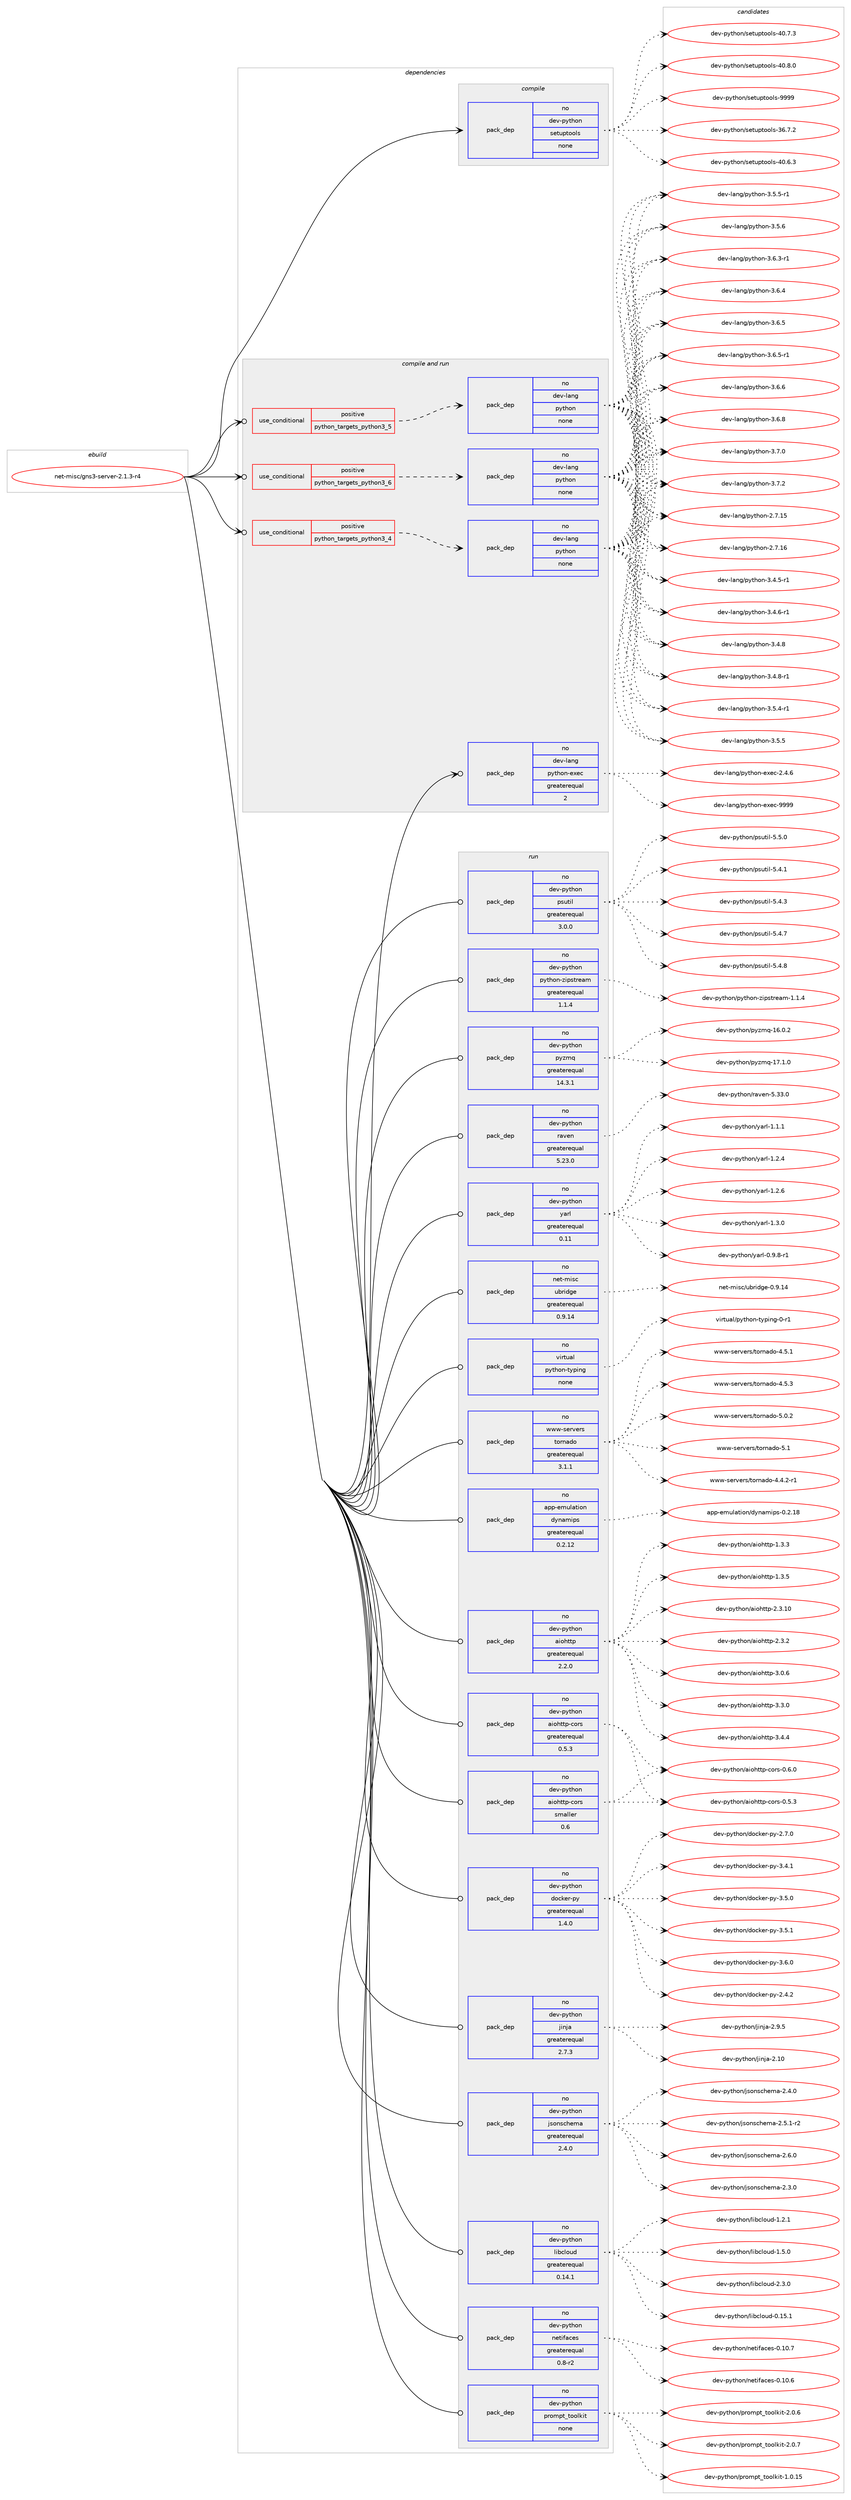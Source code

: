 digraph prolog {

# *************
# Graph options
# *************

newrank=true;
concentrate=true;
compound=true;
graph [rankdir=LR,fontname=Helvetica,fontsize=10,ranksep=1.5];#, ranksep=2.5, nodesep=0.2];
edge  [arrowhead=vee];
node  [fontname=Helvetica,fontsize=10];

# **********
# The ebuild
# **********

subgraph cluster_leftcol {
color=gray;
rank=same;
label=<<i>ebuild</i>>;
id [label="net-misc/gns3-server-2.1.3-r4", color=red, width=4, href="../net-misc/gns3-server-2.1.3-r4.svg"];
}

# ****************
# The dependencies
# ****************

subgraph cluster_midcol {
color=gray;
label=<<i>dependencies</i>>;
subgraph cluster_compile {
fillcolor="#eeeeee";
style=filled;
label=<<i>compile</i>>;
subgraph pack1192437 {
dependency1667904 [label=<<TABLE BORDER="0" CELLBORDER="1" CELLSPACING="0" CELLPADDING="4" WIDTH="220"><TR><TD ROWSPAN="6" CELLPADDING="30">pack_dep</TD></TR><TR><TD WIDTH="110">no</TD></TR><TR><TD>dev-python</TD></TR><TR><TD>setuptools</TD></TR><TR><TD>none</TD></TR><TR><TD></TD></TR></TABLE>>, shape=none, color=blue];
}
id:e -> dependency1667904:w [weight=20,style="solid",arrowhead="vee"];
}
subgraph cluster_compileandrun {
fillcolor="#eeeeee";
style=filled;
label=<<i>compile and run</i>>;
subgraph cond448352 {
dependency1667905 [label=<<TABLE BORDER="0" CELLBORDER="1" CELLSPACING="0" CELLPADDING="4"><TR><TD ROWSPAN="3" CELLPADDING="10">use_conditional</TD></TR><TR><TD>positive</TD></TR><TR><TD>python_targets_python3_4</TD></TR></TABLE>>, shape=none, color=red];
subgraph pack1192438 {
dependency1667906 [label=<<TABLE BORDER="0" CELLBORDER="1" CELLSPACING="0" CELLPADDING="4" WIDTH="220"><TR><TD ROWSPAN="6" CELLPADDING="30">pack_dep</TD></TR><TR><TD WIDTH="110">no</TD></TR><TR><TD>dev-lang</TD></TR><TR><TD>python</TD></TR><TR><TD>none</TD></TR><TR><TD></TD></TR></TABLE>>, shape=none, color=blue];
}
dependency1667905:e -> dependency1667906:w [weight=20,style="dashed",arrowhead="vee"];
}
id:e -> dependency1667905:w [weight=20,style="solid",arrowhead="odotvee"];
subgraph cond448353 {
dependency1667907 [label=<<TABLE BORDER="0" CELLBORDER="1" CELLSPACING="0" CELLPADDING="4"><TR><TD ROWSPAN="3" CELLPADDING="10">use_conditional</TD></TR><TR><TD>positive</TD></TR><TR><TD>python_targets_python3_5</TD></TR></TABLE>>, shape=none, color=red];
subgraph pack1192439 {
dependency1667908 [label=<<TABLE BORDER="0" CELLBORDER="1" CELLSPACING="0" CELLPADDING="4" WIDTH="220"><TR><TD ROWSPAN="6" CELLPADDING="30">pack_dep</TD></TR><TR><TD WIDTH="110">no</TD></TR><TR><TD>dev-lang</TD></TR><TR><TD>python</TD></TR><TR><TD>none</TD></TR><TR><TD></TD></TR></TABLE>>, shape=none, color=blue];
}
dependency1667907:e -> dependency1667908:w [weight=20,style="dashed",arrowhead="vee"];
}
id:e -> dependency1667907:w [weight=20,style="solid",arrowhead="odotvee"];
subgraph cond448354 {
dependency1667909 [label=<<TABLE BORDER="0" CELLBORDER="1" CELLSPACING="0" CELLPADDING="4"><TR><TD ROWSPAN="3" CELLPADDING="10">use_conditional</TD></TR><TR><TD>positive</TD></TR><TR><TD>python_targets_python3_6</TD></TR></TABLE>>, shape=none, color=red];
subgraph pack1192440 {
dependency1667910 [label=<<TABLE BORDER="0" CELLBORDER="1" CELLSPACING="0" CELLPADDING="4" WIDTH="220"><TR><TD ROWSPAN="6" CELLPADDING="30">pack_dep</TD></TR><TR><TD WIDTH="110">no</TD></TR><TR><TD>dev-lang</TD></TR><TR><TD>python</TD></TR><TR><TD>none</TD></TR><TR><TD></TD></TR></TABLE>>, shape=none, color=blue];
}
dependency1667909:e -> dependency1667910:w [weight=20,style="dashed",arrowhead="vee"];
}
id:e -> dependency1667909:w [weight=20,style="solid",arrowhead="odotvee"];
subgraph pack1192441 {
dependency1667911 [label=<<TABLE BORDER="0" CELLBORDER="1" CELLSPACING="0" CELLPADDING="4" WIDTH="220"><TR><TD ROWSPAN="6" CELLPADDING="30">pack_dep</TD></TR><TR><TD WIDTH="110">no</TD></TR><TR><TD>dev-lang</TD></TR><TR><TD>python-exec</TD></TR><TR><TD>greaterequal</TD></TR><TR><TD>2</TD></TR></TABLE>>, shape=none, color=blue];
}
id:e -> dependency1667911:w [weight=20,style="solid",arrowhead="odotvee"];
}
subgraph cluster_run {
fillcolor="#eeeeee";
style=filled;
label=<<i>run</i>>;
subgraph pack1192442 {
dependency1667912 [label=<<TABLE BORDER="0" CELLBORDER="1" CELLSPACING="0" CELLPADDING="4" WIDTH="220"><TR><TD ROWSPAN="6" CELLPADDING="30">pack_dep</TD></TR><TR><TD WIDTH="110">no</TD></TR><TR><TD>app-emulation</TD></TR><TR><TD>dynamips</TD></TR><TR><TD>greaterequal</TD></TR><TR><TD>0.2.12</TD></TR></TABLE>>, shape=none, color=blue];
}
id:e -> dependency1667912:w [weight=20,style="solid",arrowhead="odot"];
subgraph pack1192443 {
dependency1667913 [label=<<TABLE BORDER="0" CELLBORDER="1" CELLSPACING="0" CELLPADDING="4" WIDTH="220"><TR><TD ROWSPAN="6" CELLPADDING="30">pack_dep</TD></TR><TR><TD WIDTH="110">no</TD></TR><TR><TD>dev-python</TD></TR><TR><TD>aiohttp</TD></TR><TR><TD>greaterequal</TD></TR><TR><TD>2.2.0</TD></TR></TABLE>>, shape=none, color=blue];
}
id:e -> dependency1667913:w [weight=20,style="solid",arrowhead="odot"];
subgraph pack1192444 {
dependency1667914 [label=<<TABLE BORDER="0" CELLBORDER="1" CELLSPACING="0" CELLPADDING="4" WIDTH="220"><TR><TD ROWSPAN="6" CELLPADDING="30">pack_dep</TD></TR><TR><TD WIDTH="110">no</TD></TR><TR><TD>dev-python</TD></TR><TR><TD>aiohttp-cors</TD></TR><TR><TD>greaterequal</TD></TR><TR><TD>0.5.3</TD></TR></TABLE>>, shape=none, color=blue];
}
id:e -> dependency1667914:w [weight=20,style="solid",arrowhead="odot"];
subgraph pack1192445 {
dependency1667915 [label=<<TABLE BORDER="0" CELLBORDER="1" CELLSPACING="0" CELLPADDING="4" WIDTH="220"><TR><TD ROWSPAN="6" CELLPADDING="30">pack_dep</TD></TR><TR><TD WIDTH="110">no</TD></TR><TR><TD>dev-python</TD></TR><TR><TD>aiohttp-cors</TD></TR><TR><TD>smaller</TD></TR><TR><TD>0.6</TD></TR></TABLE>>, shape=none, color=blue];
}
id:e -> dependency1667915:w [weight=20,style="solid",arrowhead="odot"];
subgraph pack1192446 {
dependency1667916 [label=<<TABLE BORDER="0" CELLBORDER="1" CELLSPACING="0" CELLPADDING="4" WIDTH="220"><TR><TD ROWSPAN="6" CELLPADDING="30">pack_dep</TD></TR><TR><TD WIDTH="110">no</TD></TR><TR><TD>dev-python</TD></TR><TR><TD>docker-py</TD></TR><TR><TD>greaterequal</TD></TR><TR><TD>1.4.0</TD></TR></TABLE>>, shape=none, color=blue];
}
id:e -> dependency1667916:w [weight=20,style="solid",arrowhead="odot"];
subgraph pack1192447 {
dependency1667917 [label=<<TABLE BORDER="0" CELLBORDER="1" CELLSPACING="0" CELLPADDING="4" WIDTH="220"><TR><TD ROWSPAN="6" CELLPADDING="30">pack_dep</TD></TR><TR><TD WIDTH="110">no</TD></TR><TR><TD>dev-python</TD></TR><TR><TD>jinja</TD></TR><TR><TD>greaterequal</TD></TR><TR><TD>2.7.3</TD></TR></TABLE>>, shape=none, color=blue];
}
id:e -> dependency1667917:w [weight=20,style="solid",arrowhead="odot"];
subgraph pack1192448 {
dependency1667918 [label=<<TABLE BORDER="0" CELLBORDER="1" CELLSPACING="0" CELLPADDING="4" WIDTH="220"><TR><TD ROWSPAN="6" CELLPADDING="30">pack_dep</TD></TR><TR><TD WIDTH="110">no</TD></TR><TR><TD>dev-python</TD></TR><TR><TD>jsonschema</TD></TR><TR><TD>greaterequal</TD></TR><TR><TD>2.4.0</TD></TR></TABLE>>, shape=none, color=blue];
}
id:e -> dependency1667918:w [weight=20,style="solid",arrowhead="odot"];
subgraph pack1192449 {
dependency1667919 [label=<<TABLE BORDER="0" CELLBORDER="1" CELLSPACING="0" CELLPADDING="4" WIDTH="220"><TR><TD ROWSPAN="6" CELLPADDING="30">pack_dep</TD></TR><TR><TD WIDTH="110">no</TD></TR><TR><TD>dev-python</TD></TR><TR><TD>libcloud</TD></TR><TR><TD>greaterequal</TD></TR><TR><TD>0.14.1</TD></TR></TABLE>>, shape=none, color=blue];
}
id:e -> dependency1667919:w [weight=20,style="solid",arrowhead="odot"];
subgraph pack1192450 {
dependency1667920 [label=<<TABLE BORDER="0" CELLBORDER="1" CELLSPACING="0" CELLPADDING="4" WIDTH="220"><TR><TD ROWSPAN="6" CELLPADDING="30">pack_dep</TD></TR><TR><TD WIDTH="110">no</TD></TR><TR><TD>dev-python</TD></TR><TR><TD>netifaces</TD></TR><TR><TD>greaterequal</TD></TR><TR><TD>0.8-r2</TD></TR></TABLE>>, shape=none, color=blue];
}
id:e -> dependency1667920:w [weight=20,style="solid",arrowhead="odot"];
subgraph pack1192451 {
dependency1667921 [label=<<TABLE BORDER="0" CELLBORDER="1" CELLSPACING="0" CELLPADDING="4" WIDTH="220"><TR><TD ROWSPAN="6" CELLPADDING="30">pack_dep</TD></TR><TR><TD WIDTH="110">no</TD></TR><TR><TD>dev-python</TD></TR><TR><TD>prompt_toolkit</TD></TR><TR><TD>none</TD></TR><TR><TD></TD></TR></TABLE>>, shape=none, color=blue];
}
id:e -> dependency1667921:w [weight=20,style="solid",arrowhead="odot"];
subgraph pack1192452 {
dependency1667922 [label=<<TABLE BORDER="0" CELLBORDER="1" CELLSPACING="0" CELLPADDING="4" WIDTH="220"><TR><TD ROWSPAN="6" CELLPADDING="30">pack_dep</TD></TR><TR><TD WIDTH="110">no</TD></TR><TR><TD>dev-python</TD></TR><TR><TD>psutil</TD></TR><TR><TD>greaterequal</TD></TR><TR><TD>3.0.0</TD></TR></TABLE>>, shape=none, color=blue];
}
id:e -> dependency1667922:w [weight=20,style="solid",arrowhead="odot"];
subgraph pack1192453 {
dependency1667923 [label=<<TABLE BORDER="0" CELLBORDER="1" CELLSPACING="0" CELLPADDING="4" WIDTH="220"><TR><TD ROWSPAN="6" CELLPADDING="30">pack_dep</TD></TR><TR><TD WIDTH="110">no</TD></TR><TR><TD>dev-python</TD></TR><TR><TD>python-zipstream</TD></TR><TR><TD>greaterequal</TD></TR><TR><TD>1.1.4</TD></TR></TABLE>>, shape=none, color=blue];
}
id:e -> dependency1667923:w [weight=20,style="solid",arrowhead="odot"];
subgraph pack1192454 {
dependency1667924 [label=<<TABLE BORDER="0" CELLBORDER="1" CELLSPACING="0" CELLPADDING="4" WIDTH="220"><TR><TD ROWSPAN="6" CELLPADDING="30">pack_dep</TD></TR><TR><TD WIDTH="110">no</TD></TR><TR><TD>dev-python</TD></TR><TR><TD>pyzmq</TD></TR><TR><TD>greaterequal</TD></TR><TR><TD>14.3.1</TD></TR></TABLE>>, shape=none, color=blue];
}
id:e -> dependency1667924:w [weight=20,style="solid",arrowhead="odot"];
subgraph pack1192455 {
dependency1667925 [label=<<TABLE BORDER="0" CELLBORDER="1" CELLSPACING="0" CELLPADDING="4" WIDTH="220"><TR><TD ROWSPAN="6" CELLPADDING="30">pack_dep</TD></TR><TR><TD WIDTH="110">no</TD></TR><TR><TD>dev-python</TD></TR><TR><TD>raven</TD></TR><TR><TD>greaterequal</TD></TR><TR><TD>5.23.0</TD></TR></TABLE>>, shape=none, color=blue];
}
id:e -> dependency1667925:w [weight=20,style="solid",arrowhead="odot"];
subgraph pack1192456 {
dependency1667926 [label=<<TABLE BORDER="0" CELLBORDER="1" CELLSPACING="0" CELLPADDING="4" WIDTH="220"><TR><TD ROWSPAN="6" CELLPADDING="30">pack_dep</TD></TR><TR><TD WIDTH="110">no</TD></TR><TR><TD>dev-python</TD></TR><TR><TD>yarl</TD></TR><TR><TD>greaterequal</TD></TR><TR><TD>0.11</TD></TR></TABLE>>, shape=none, color=blue];
}
id:e -> dependency1667926:w [weight=20,style="solid",arrowhead="odot"];
subgraph pack1192457 {
dependency1667927 [label=<<TABLE BORDER="0" CELLBORDER="1" CELLSPACING="0" CELLPADDING="4" WIDTH="220"><TR><TD ROWSPAN="6" CELLPADDING="30">pack_dep</TD></TR><TR><TD WIDTH="110">no</TD></TR><TR><TD>net-misc</TD></TR><TR><TD>ubridge</TD></TR><TR><TD>greaterequal</TD></TR><TR><TD>0.9.14</TD></TR></TABLE>>, shape=none, color=blue];
}
id:e -> dependency1667927:w [weight=20,style="solid",arrowhead="odot"];
subgraph pack1192458 {
dependency1667928 [label=<<TABLE BORDER="0" CELLBORDER="1" CELLSPACING="0" CELLPADDING="4" WIDTH="220"><TR><TD ROWSPAN="6" CELLPADDING="30">pack_dep</TD></TR><TR><TD WIDTH="110">no</TD></TR><TR><TD>virtual</TD></TR><TR><TD>python-typing</TD></TR><TR><TD>none</TD></TR><TR><TD></TD></TR></TABLE>>, shape=none, color=blue];
}
id:e -> dependency1667928:w [weight=20,style="solid",arrowhead="odot"];
subgraph pack1192459 {
dependency1667929 [label=<<TABLE BORDER="0" CELLBORDER="1" CELLSPACING="0" CELLPADDING="4" WIDTH="220"><TR><TD ROWSPAN="6" CELLPADDING="30">pack_dep</TD></TR><TR><TD WIDTH="110">no</TD></TR><TR><TD>www-servers</TD></TR><TR><TD>tornado</TD></TR><TR><TD>greaterequal</TD></TR><TR><TD>3.1.1</TD></TR></TABLE>>, shape=none, color=blue];
}
id:e -> dependency1667929:w [weight=20,style="solid",arrowhead="odot"];
}
}

# **************
# The candidates
# **************

subgraph cluster_choices {
rank=same;
color=gray;
label=<<i>candidates</i>>;

subgraph choice1192437 {
color=black;
nodesep=1;
choice100101118451121211161041111104711510111611711211611111110811545515446554650 [label="dev-python/setuptools-36.7.2", color=red, width=4,href="../dev-python/setuptools-36.7.2.svg"];
choice100101118451121211161041111104711510111611711211611111110811545524846544651 [label="dev-python/setuptools-40.6.3", color=red, width=4,href="../dev-python/setuptools-40.6.3.svg"];
choice100101118451121211161041111104711510111611711211611111110811545524846554651 [label="dev-python/setuptools-40.7.3", color=red, width=4,href="../dev-python/setuptools-40.7.3.svg"];
choice100101118451121211161041111104711510111611711211611111110811545524846564648 [label="dev-python/setuptools-40.8.0", color=red, width=4,href="../dev-python/setuptools-40.8.0.svg"];
choice10010111845112121116104111110471151011161171121161111111081154557575757 [label="dev-python/setuptools-9999", color=red, width=4,href="../dev-python/setuptools-9999.svg"];
dependency1667904:e -> choice100101118451121211161041111104711510111611711211611111110811545515446554650:w [style=dotted,weight="100"];
dependency1667904:e -> choice100101118451121211161041111104711510111611711211611111110811545524846544651:w [style=dotted,weight="100"];
dependency1667904:e -> choice100101118451121211161041111104711510111611711211611111110811545524846554651:w [style=dotted,weight="100"];
dependency1667904:e -> choice100101118451121211161041111104711510111611711211611111110811545524846564648:w [style=dotted,weight="100"];
dependency1667904:e -> choice10010111845112121116104111110471151011161171121161111111081154557575757:w [style=dotted,weight="100"];
}
subgraph choice1192438 {
color=black;
nodesep=1;
choice10010111845108971101034711212111610411111045504655464953 [label="dev-lang/python-2.7.15", color=red, width=4,href="../dev-lang/python-2.7.15.svg"];
choice10010111845108971101034711212111610411111045504655464954 [label="dev-lang/python-2.7.16", color=red, width=4,href="../dev-lang/python-2.7.16.svg"];
choice1001011184510897110103471121211161041111104551465246534511449 [label="dev-lang/python-3.4.5-r1", color=red, width=4,href="../dev-lang/python-3.4.5-r1.svg"];
choice1001011184510897110103471121211161041111104551465246544511449 [label="dev-lang/python-3.4.6-r1", color=red, width=4,href="../dev-lang/python-3.4.6-r1.svg"];
choice100101118451089711010347112121116104111110455146524656 [label="dev-lang/python-3.4.8", color=red, width=4,href="../dev-lang/python-3.4.8.svg"];
choice1001011184510897110103471121211161041111104551465246564511449 [label="dev-lang/python-3.4.8-r1", color=red, width=4,href="../dev-lang/python-3.4.8-r1.svg"];
choice1001011184510897110103471121211161041111104551465346524511449 [label="dev-lang/python-3.5.4-r1", color=red, width=4,href="../dev-lang/python-3.5.4-r1.svg"];
choice100101118451089711010347112121116104111110455146534653 [label="dev-lang/python-3.5.5", color=red, width=4,href="../dev-lang/python-3.5.5.svg"];
choice1001011184510897110103471121211161041111104551465346534511449 [label="dev-lang/python-3.5.5-r1", color=red, width=4,href="../dev-lang/python-3.5.5-r1.svg"];
choice100101118451089711010347112121116104111110455146534654 [label="dev-lang/python-3.5.6", color=red, width=4,href="../dev-lang/python-3.5.6.svg"];
choice1001011184510897110103471121211161041111104551465446514511449 [label="dev-lang/python-3.6.3-r1", color=red, width=4,href="../dev-lang/python-3.6.3-r1.svg"];
choice100101118451089711010347112121116104111110455146544652 [label="dev-lang/python-3.6.4", color=red, width=4,href="../dev-lang/python-3.6.4.svg"];
choice100101118451089711010347112121116104111110455146544653 [label="dev-lang/python-3.6.5", color=red, width=4,href="../dev-lang/python-3.6.5.svg"];
choice1001011184510897110103471121211161041111104551465446534511449 [label="dev-lang/python-3.6.5-r1", color=red, width=4,href="../dev-lang/python-3.6.5-r1.svg"];
choice100101118451089711010347112121116104111110455146544654 [label="dev-lang/python-3.6.6", color=red, width=4,href="../dev-lang/python-3.6.6.svg"];
choice100101118451089711010347112121116104111110455146544656 [label="dev-lang/python-3.6.8", color=red, width=4,href="../dev-lang/python-3.6.8.svg"];
choice100101118451089711010347112121116104111110455146554648 [label="dev-lang/python-3.7.0", color=red, width=4,href="../dev-lang/python-3.7.0.svg"];
choice100101118451089711010347112121116104111110455146554650 [label="dev-lang/python-3.7.2", color=red, width=4,href="../dev-lang/python-3.7.2.svg"];
dependency1667906:e -> choice10010111845108971101034711212111610411111045504655464953:w [style=dotted,weight="100"];
dependency1667906:e -> choice10010111845108971101034711212111610411111045504655464954:w [style=dotted,weight="100"];
dependency1667906:e -> choice1001011184510897110103471121211161041111104551465246534511449:w [style=dotted,weight="100"];
dependency1667906:e -> choice1001011184510897110103471121211161041111104551465246544511449:w [style=dotted,weight="100"];
dependency1667906:e -> choice100101118451089711010347112121116104111110455146524656:w [style=dotted,weight="100"];
dependency1667906:e -> choice1001011184510897110103471121211161041111104551465246564511449:w [style=dotted,weight="100"];
dependency1667906:e -> choice1001011184510897110103471121211161041111104551465346524511449:w [style=dotted,weight="100"];
dependency1667906:e -> choice100101118451089711010347112121116104111110455146534653:w [style=dotted,weight="100"];
dependency1667906:e -> choice1001011184510897110103471121211161041111104551465346534511449:w [style=dotted,weight="100"];
dependency1667906:e -> choice100101118451089711010347112121116104111110455146534654:w [style=dotted,weight="100"];
dependency1667906:e -> choice1001011184510897110103471121211161041111104551465446514511449:w [style=dotted,weight="100"];
dependency1667906:e -> choice100101118451089711010347112121116104111110455146544652:w [style=dotted,weight="100"];
dependency1667906:e -> choice100101118451089711010347112121116104111110455146544653:w [style=dotted,weight="100"];
dependency1667906:e -> choice1001011184510897110103471121211161041111104551465446534511449:w [style=dotted,weight="100"];
dependency1667906:e -> choice100101118451089711010347112121116104111110455146544654:w [style=dotted,weight="100"];
dependency1667906:e -> choice100101118451089711010347112121116104111110455146544656:w [style=dotted,weight="100"];
dependency1667906:e -> choice100101118451089711010347112121116104111110455146554648:w [style=dotted,weight="100"];
dependency1667906:e -> choice100101118451089711010347112121116104111110455146554650:w [style=dotted,weight="100"];
}
subgraph choice1192439 {
color=black;
nodesep=1;
choice10010111845108971101034711212111610411111045504655464953 [label="dev-lang/python-2.7.15", color=red, width=4,href="../dev-lang/python-2.7.15.svg"];
choice10010111845108971101034711212111610411111045504655464954 [label="dev-lang/python-2.7.16", color=red, width=4,href="../dev-lang/python-2.7.16.svg"];
choice1001011184510897110103471121211161041111104551465246534511449 [label="dev-lang/python-3.4.5-r1", color=red, width=4,href="../dev-lang/python-3.4.5-r1.svg"];
choice1001011184510897110103471121211161041111104551465246544511449 [label="dev-lang/python-3.4.6-r1", color=red, width=4,href="../dev-lang/python-3.4.6-r1.svg"];
choice100101118451089711010347112121116104111110455146524656 [label="dev-lang/python-3.4.8", color=red, width=4,href="../dev-lang/python-3.4.8.svg"];
choice1001011184510897110103471121211161041111104551465246564511449 [label="dev-lang/python-3.4.8-r1", color=red, width=4,href="../dev-lang/python-3.4.8-r1.svg"];
choice1001011184510897110103471121211161041111104551465346524511449 [label="dev-lang/python-3.5.4-r1", color=red, width=4,href="../dev-lang/python-3.5.4-r1.svg"];
choice100101118451089711010347112121116104111110455146534653 [label="dev-lang/python-3.5.5", color=red, width=4,href="../dev-lang/python-3.5.5.svg"];
choice1001011184510897110103471121211161041111104551465346534511449 [label="dev-lang/python-3.5.5-r1", color=red, width=4,href="../dev-lang/python-3.5.5-r1.svg"];
choice100101118451089711010347112121116104111110455146534654 [label="dev-lang/python-3.5.6", color=red, width=4,href="../dev-lang/python-3.5.6.svg"];
choice1001011184510897110103471121211161041111104551465446514511449 [label="dev-lang/python-3.6.3-r1", color=red, width=4,href="../dev-lang/python-3.6.3-r1.svg"];
choice100101118451089711010347112121116104111110455146544652 [label="dev-lang/python-3.6.4", color=red, width=4,href="../dev-lang/python-3.6.4.svg"];
choice100101118451089711010347112121116104111110455146544653 [label="dev-lang/python-3.6.5", color=red, width=4,href="../dev-lang/python-3.6.5.svg"];
choice1001011184510897110103471121211161041111104551465446534511449 [label="dev-lang/python-3.6.5-r1", color=red, width=4,href="../dev-lang/python-3.6.5-r1.svg"];
choice100101118451089711010347112121116104111110455146544654 [label="dev-lang/python-3.6.6", color=red, width=4,href="../dev-lang/python-3.6.6.svg"];
choice100101118451089711010347112121116104111110455146544656 [label="dev-lang/python-3.6.8", color=red, width=4,href="../dev-lang/python-3.6.8.svg"];
choice100101118451089711010347112121116104111110455146554648 [label="dev-lang/python-3.7.0", color=red, width=4,href="../dev-lang/python-3.7.0.svg"];
choice100101118451089711010347112121116104111110455146554650 [label="dev-lang/python-3.7.2", color=red, width=4,href="../dev-lang/python-3.7.2.svg"];
dependency1667908:e -> choice10010111845108971101034711212111610411111045504655464953:w [style=dotted,weight="100"];
dependency1667908:e -> choice10010111845108971101034711212111610411111045504655464954:w [style=dotted,weight="100"];
dependency1667908:e -> choice1001011184510897110103471121211161041111104551465246534511449:w [style=dotted,weight="100"];
dependency1667908:e -> choice1001011184510897110103471121211161041111104551465246544511449:w [style=dotted,weight="100"];
dependency1667908:e -> choice100101118451089711010347112121116104111110455146524656:w [style=dotted,weight="100"];
dependency1667908:e -> choice1001011184510897110103471121211161041111104551465246564511449:w [style=dotted,weight="100"];
dependency1667908:e -> choice1001011184510897110103471121211161041111104551465346524511449:w [style=dotted,weight="100"];
dependency1667908:e -> choice100101118451089711010347112121116104111110455146534653:w [style=dotted,weight="100"];
dependency1667908:e -> choice1001011184510897110103471121211161041111104551465346534511449:w [style=dotted,weight="100"];
dependency1667908:e -> choice100101118451089711010347112121116104111110455146534654:w [style=dotted,weight="100"];
dependency1667908:e -> choice1001011184510897110103471121211161041111104551465446514511449:w [style=dotted,weight="100"];
dependency1667908:e -> choice100101118451089711010347112121116104111110455146544652:w [style=dotted,weight="100"];
dependency1667908:e -> choice100101118451089711010347112121116104111110455146544653:w [style=dotted,weight="100"];
dependency1667908:e -> choice1001011184510897110103471121211161041111104551465446534511449:w [style=dotted,weight="100"];
dependency1667908:e -> choice100101118451089711010347112121116104111110455146544654:w [style=dotted,weight="100"];
dependency1667908:e -> choice100101118451089711010347112121116104111110455146544656:w [style=dotted,weight="100"];
dependency1667908:e -> choice100101118451089711010347112121116104111110455146554648:w [style=dotted,weight="100"];
dependency1667908:e -> choice100101118451089711010347112121116104111110455146554650:w [style=dotted,weight="100"];
}
subgraph choice1192440 {
color=black;
nodesep=1;
choice10010111845108971101034711212111610411111045504655464953 [label="dev-lang/python-2.7.15", color=red, width=4,href="../dev-lang/python-2.7.15.svg"];
choice10010111845108971101034711212111610411111045504655464954 [label="dev-lang/python-2.7.16", color=red, width=4,href="../dev-lang/python-2.7.16.svg"];
choice1001011184510897110103471121211161041111104551465246534511449 [label="dev-lang/python-3.4.5-r1", color=red, width=4,href="../dev-lang/python-3.4.5-r1.svg"];
choice1001011184510897110103471121211161041111104551465246544511449 [label="dev-lang/python-3.4.6-r1", color=red, width=4,href="../dev-lang/python-3.4.6-r1.svg"];
choice100101118451089711010347112121116104111110455146524656 [label="dev-lang/python-3.4.8", color=red, width=4,href="../dev-lang/python-3.4.8.svg"];
choice1001011184510897110103471121211161041111104551465246564511449 [label="dev-lang/python-3.4.8-r1", color=red, width=4,href="../dev-lang/python-3.4.8-r1.svg"];
choice1001011184510897110103471121211161041111104551465346524511449 [label="dev-lang/python-3.5.4-r1", color=red, width=4,href="../dev-lang/python-3.5.4-r1.svg"];
choice100101118451089711010347112121116104111110455146534653 [label="dev-lang/python-3.5.5", color=red, width=4,href="../dev-lang/python-3.5.5.svg"];
choice1001011184510897110103471121211161041111104551465346534511449 [label="dev-lang/python-3.5.5-r1", color=red, width=4,href="../dev-lang/python-3.5.5-r1.svg"];
choice100101118451089711010347112121116104111110455146534654 [label="dev-lang/python-3.5.6", color=red, width=4,href="../dev-lang/python-3.5.6.svg"];
choice1001011184510897110103471121211161041111104551465446514511449 [label="dev-lang/python-3.6.3-r1", color=red, width=4,href="../dev-lang/python-3.6.3-r1.svg"];
choice100101118451089711010347112121116104111110455146544652 [label="dev-lang/python-3.6.4", color=red, width=4,href="../dev-lang/python-3.6.4.svg"];
choice100101118451089711010347112121116104111110455146544653 [label="dev-lang/python-3.6.5", color=red, width=4,href="../dev-lang/python-3.6.5.svg"];
choice1001011184510897110103471121211161041111104551465446534511449 [label="dev-lang/python-3.6.5-r1", color=red, width=4,href="../dev-lang/python-3.6.5-r1.svg"];
choice100101118451089711010347112121116104111110455146544654 [label="dev-lang/python-3.6.6", color=red, width=4,href="../dev-lang/python-3.6.6.svg"];
choice100101118451089711010347112121116104111110455146544656 [label="dev-lang/python-3.6.8", color=red, width=4,href="../dev-lang/python-3.6.8.svg"];
choice100101118451089711010347112121116104111110455146554648 [label="dev-lang/python-3.7.0", color=red, width=4,href="../dev-lang/python-3.7.0.svg"];
choice100101118451089711010347112121116104111110455146554650 [label="dev-lang/python-3.7.2", color=red, width=4,href="../dev-lang/python-3.7.2.svg"];
dependency1667910:e -> choice10010111845108971101034711212111610411111045504655464953:w [style=dotted,weight="100"];
dependency1667910:e -> choice10010111845108971101034711212111610411111045504655464954:w [style=dotted,weight="100"];
dependency1667910:e -> choice1001011184510897110103471121211161041111104551465246534511449:w [style=dotted,weight="100"];
dependency1667910:e -> choice1001011184510897110103471121211161041111104551465246544511449:w [style=dotted,weight="100"];
dependency1667910:e -> choice100101118451089711010347112121116104111110455146524656:w [style=dotted,weight="100"];
dependency1667910:e -> choice1001011184510897110103471121211161041111104551465246564511449:w [style=dotted,weight="100"];
dependency1667910:e -> choice1001011184510897110103471121211161041111104551465346524511449:w [style=dotted,weight="100"];
dependency1667910:e -> choice100101118451089711010347112121116104111110455146534653:w [style=dotted,weight="100"];
dependency1667910:e -> choice1001011184510897110103471121211161041111104551465346534511449:w [style=dotted,weight="100"];
dependency1667910:e -> choice100101118451089711010347112121116104111110455146534654:w [style=dotted,weight="100"];
dependency1667910:e -> choice1001011184510897110103471121211161041111104551465446514511449:w [style=dotted,weight="100"];
dependency1667910:e -> choice100101118451089711010347112121116104111110455146544652:w [style=dotted,weight="100"];
dependency1667910:e -> choice100101118451089711010347112121116104111110455146544653:w [style=dotted,weight="100"];
dependency1667910:e -> choice1001011184510897110103471121211161041111104551465446534511449:w [style=dotted,weight="100"];
dependency1667910:e -> choice100101118451089711010347112121116104111110455146544654:w [style=dotted,weight="100"];
dependency1667910:e -> choice100101118451089711010347112121116104111110455146544656:w [style=dotted,weight="100"];
dependency1667910:e -> choice100101118451089711010347112121116104111110455146554648:w [style=dotted,weight="100"];
dependency1667910:e -> choice100101118451089711010347112121116104111110455146554650:w [style=dotted,weight="100"];
}
subgraph choice1192441 {
color=black;
nodesep=1;
choice1001011184510897110103471121211161041111104510112010199455046524654 [label="dev-lang/python-exec-2.4.6", color=red, width=4,href="../dev-lang/python-exec-2.4.6.svg"];
choice10010111845108971101034711212111610411111045101120101994557575757 [label="dev-lang/python-exec-9999", color=red, width=4,href="../dev-lang/python-exec-9999.svg"];
dependency1667911:e -> choice1001011184510897110103471121211161041111104510112010199455046524654:w [style=dotted,weight="100"];
dependency1667911:e -> choice10010111845108971101034711212111610411111045101120101994557575757:w [style=dotted,weight="100"];
}
subgraph choice1192442 {
color=black;
nodesep=1;
choice971121124510110911710897116105111110471001211109710910511211545484650464956 [label="app-emulation/dynamips-0.2.18", color=red, width=4,href="../app-emulation/dynamips-0.2.18.svg"];
dependency1667912:e -> choice971121124510110911710897116105111110471001211109710910511211545484650464956:w [style=dotted,weight="100"];
}
subgraph choice1192443 {
color=black;
nodesep=1;
choice100101118451121211161041111104797105111104116116112454946514651 [label="dev-python/aiohttp-1.3.3", color=red, width=4,href="../dev-python/aiohttp-1.3.3.svg"];
choice100101118451121211161041111104797105111104116116112454946514653 [label="dev-python/aiohttp-1.3.5", color=red, width=4,href="../dev-python/aiohttp-1.3.5.svg"];
choice10010111845112121116104111110479710511110411611611245504651464948 [label="dev-python/aiohttp-2.3.10", color=red, width=4,href="../dev-python/aiohttp-2.3.10.svg"];
choice100101118451121211161041111104797105111104116116112455046514650 [label="dev-python/aiohttp-2.3.2", color=red, width=4,href="../dev-python/aiohttp-2.3.2.svg"];
choice100101118451121211161041111104797105111104116116112455146484654 [label="dev-python/aiohttp-3.0.6", color=red, width=4,href="../dev-python/aiohttp-3.0.6.svg"];
choice100101118451121211161041111104797105111104116116112455146514648 [label="dev-python/aiohttp-3.3.0", color=red, width=4,href="../dev-python/aiohttp-3.3.0.svg"];
choice100101118451121211161041111104797105111104116116112455146524652 [label="dev-python/aiohttp-3.4.4", color=red, width=4,href="../dev-python/aiohttp-3.4.4.svg"];
dependency1667913:e -> choice100101118451121211161041111104797105111104116116112454946514651:w [style=dotted,weight="100"];
dependency1667913:e -> choice100101118451121211161041111104797105111104116116112454946514653:w [style=dotted,weight="100"];
dependency1667913:e -> choice10010111845112121116104111110479710511110411611611245504651464948:w [style=dotted,weight="100"];
dependency1667913:e -> choice100101118451121211161041111104797105111104116116112455046514650:w [style=dotted,weight="100"];
dependency1667913:e -> choice100101118451121211161041111104797105111104116116112455146484654:w [style=dotted,weight="100"];
dependency1667913:e -> choice100101118451121211161041111104797105111104116116112455146514648:w [style=dotted,weight="100"];
dependency1667913:e -> choice100101118451121211161041111104797105111104116116112455146524652:w [style=dotted,weight="100"];
}
subgraph choice1192444 {
color=black;
nodesep=1;
choice1001011184511212111610411111047971051111041161161124599111114115454846534651 [label="dev-python/aiohttp-cors-0.5.3", color=red, width=4,href="../dev-python/aiohttp-cors-0.5.3.svg"];
choice1001011184511212111610411111047971051111041161161124599111114115454846544648 [label="dev-python/aiohttp-cors-0.6.0", color=red, width=4,href="../dev-python/aiohttp-cors-0.6.0.svg"];
dependency1667914:e -> choice1001011184511212111610411111047971051111041161161124599111114115454846534651:w [style=dotted,weight="100"];
dependency1667914:e -> choice1001011184511212111610411111047971051111041161161124599111114115454846544648:w [style=dotted,weight="100"];
}
subgraph choice1192445 {
color=black;
nodesep=1;
choice1001011184511212111610411111047971051111041161161124599111114115454846534651 [label="dev-python/aiohttp-cors-0.5.3", color=red, width=4,href="../dev-python/aiohttp-cors-0.5.3.svg"];
choice1001011184511212111610411111047971051111041161161124599111114115454846544648 [label="dev-python/aiohttp-cors-0.6.0", color=red, width=4,href="../dev-python/aiohttp-cors-0.6.0.svg"];
dependency1667915:e -> choice1001011184511212111610411111047971051111041161161124599111114115454846534651:w [style=dotted,weight="100"];
dependency1667915:e -> choice1001011184511212111610411111047971051111041161161124599111114115454846544648:w [style=dotted,weight="100"];
}
subgraph choice1192446 {
color=black;
nodesep=1;
choice10010111845112121116104111110471001119910710111445112121455046524650 [label="dev-python/docker-py-2.4.2", color=red, width=4,href="../dev-python/docker-py-2.4.2.svg"];
choice10010111845112121116104111110471001119910710111445112121455046554648 [label="dev-python/docker-py-2.7.0", color=red, width=4,href="../dev-python/docker-py-2.7.0.svg"];
choice10010111845112121116104111110471001119910710111445112121455146524649 [label="dev-python/docker-py-3.4.1", color=red, width=4,href="../dev-python/docker-py-3.4.1.svg"];
choice10010111845112121116104111110471001119910710111445112121455146534648 [label="dev-python/docker-py-3.5.0", color=red, width=4,href="../dev-python/docker-py-3.5.0.svg"];
choice10010111845112121116104111110471001119910710111445112121455146534649 [label="dev-python/docker-py-3.5.1", color=red, width=4,href="../dev-python/docker-py-3.5.1.svg"];
choice10010111845112121116104111110471001119910710111445112121455146544648 [label="dev-python/docker-py-3.6.0", color=red, width=4,href="../dev-python/docker-py-3.6.0.svg"];
dependency1667916:e -> choice10010111845112121116104111110471001119910710111445112121455046524650:w [style=dotted,weight="100"];
dependency1667916:e -> choice10010111845112121116104111110471001119910710111445112121455046554648:w [style=dotted,weight="100"];
dependency1667916:e -> choice10010111845112121116104111110471001119910710111445112121455146524649:w [style=dotted,weight="100"];
dependency1667916:e -> choice10010111845112121116104111110471001119910710111445112121455146534648:w [style=dotted,weight="100"];
dependency1667916:e -> choice10010111845112121116104111110471001119910710111445112121455146534649:w [style=dotted,weight="100"];
dependency1667916:e -> choice10010111845112121116104111110471001119910710111445112121455146544648:w [style=dotted,weight="100"];
}
subgraph choice1192447 {
color=black;
nodesep=1;
choice1001011184511212111610411111047106105110106974550464948 [label="dev-python/jinja-2.10", color=red, width=4,href="../dev-python/jinja-2.10.svg"];
choice100101118451121211161041111104710610511010697455046574653 [label="dev-python/jinja-2.9.5", color=red, width=4,href="../dev-python/jinja-2.9.5.svg"];
dependency1667917:e -> choice1001011184511212111610411111047106105110106974550464948:w [style=dotted,weight="100"];
dependency1667917:e -> choice100101118451121211161041111104710610511010697455046574653:w [style=dotted,weight="100"];
}
subgraph choice1192448 {
color=black;
nodesep=1;
choice10010111845112121116104111110471061151111101159910410110997455046514648 [label="dev-python/jsonschema-2.3.0", color=red, width=4,href="../dev-python/jsonschema-2.3.0.svg"];
choice10010111845112121116104111110471061151111101159910410110997455046524648 [label="dev-python/jsonschema-2.4.0", color=red, width=4,href="../dev-python/jsonschema-2.4.0.svg"];
choice100101118451121211161041111104710611511111011599104101109974550465346494511450 [label="dev-python/jsonschema-2.5.1-r2", color=red, width=4,href="../dev-python/jsonschema-2.5.1-r2.svg"];
choice10010111845112121116104111110471061151111101159910410110997455046544648 [label="dev-python/jsonschema-2.6.0", color=red, width=4,href="../dev-python/jsonschema-2.6.0.svg"];
dependency1667918:e -> choice10010111845112121116104111110471061151111101159910410110997455046514648:w [style=dotted,weight="100"];
dependency1667918:e -> choice10010111845112121116104111110471061151111101159910410110997455046524648:w [style=dotted,weight="100"];
dependency1667918:e -> choice100101118451121211161041111104710611511111011599104101109974550465346494511450:w [style=dotted,weight="100"];
dependency1667918:e -> choice10010111845112121116104111110471061151111101159910410110997455046544648:w [style=dotted,weight="100"];
}
subgraph choice1192449 {
color=black;
nodesep=1;
choice1001011184511212111610411111047108105989910811111710045484649534649 [label="dev-python/libcloud-0.15.1", color=red, width=4,href="../dev-python/libcloud-0.15.1.svg"];
choice10010111845112121116104111110471081059899108111117100454946504649 [label="dev-python/libcloud-1.2.1", color=red, width=4,href="../dev-python/libcloud-1.2.1.svg"];
choice10010111845112121116104111110471081059899108111117100454946534648 [label="dev-python/libcloud-1.5.0", color=red, width=4,href="../dev-python/libcloud-1.5.0.svg"];
choice10010111845112121116104111110471081059899108111117100455046514648 [label="dev-python/libcloud-2.3.0", color=red, width=4,href="../dev-python/libcloud-2.3.0.svg"];
dependency1667919:e -> choice1001011184511212111610411111047108105989910811111710045484649534649:w [style=dotted,weight="100"];
dependency1667919:e -> choice10010111845112121116104111110471081059899108111117100454946504649:w [style=dotted,weight="100"];
dependency1667919:e -> choice10010111845112121116104111110471081059899108111117100454946534648:w [style=dotted,weight="100"];
dependency1667919:e -> choice10010111845112121116104111110471081059899108111117100455046514648:w [style=dotted,weight="100"];
}
subgraph choice1192450 {
color=black;
nodesep=1;
choice1001011184511212111610411111047110101116105102979910111545484649484654 [label="dev-python/netifaces-0.10.6", color=red, width=4,href="../dev-python/netifaces-0.10.6.svg"];
choice1001011184511212111610411111047110101116105102979910111545484649484655 [label="dev-python/netifaces-0.10.7", color=red, width=4,href="../dev-python/netifaces-0.10.7.svg"];
dependency1667920:e -> choice1001011184511212111610411111047110101116105102979910111545484649484654:w [style=dotted,weight="100"];
dependency1667920:e -> choice1001011184511212111610411111047110101116105102979910111545484649484655:w [style=dotted,weight="100"];
}
subgraph choice1192451 {
color=black;
nodesep=1;
choice10010111845112121116104111110471121141111091121169511611111110810710511645494648464953 [label="dev-python/prompt_toolkit-1.0.15", color=red, width=4,href="../dev-python/prompt_toolkit-1.0.15.svg"];
choice100101118451121211161041111104711211411110911211695116111111108107105116455046484654 [label="dev-python/prompt_toolkit-2.0.6", color=red, width=4,href="../dev-python/prompt_toolkit-2.0.6.svg"];
choice100101118451121211161041111104711211411110911211695116111111108107105116455046484655 [label="dev-python/prompt_toolkit-2.0.7", color=red, width=4,href="../dev-python/prompt_toolkit-2.0.7.svg"];
dependency1667921:e -> choice10010111845112121116104111110471121141111091121169511611111110810710511645494648464953:w [style=dotted,weight="100"];
dependency1667921:e -> choice100101118451121211161041111104711211411110911211695116111111108107105116455046484654:w [style=dotted,weight="100"];
dependency1667921:e -> choice100101118451121211161041111104711211411110911211695116111111108107105116455046484655:w [style=dotted,weight="100"];
}
subgraph choice1192452 {
color=black;
nodesep=1;
choice1001011184511212111610411111047112115117116105108455346524649 [label="dev-python/psutil-5.4.1", color=red, width=4,href="../dev-python/psutil-5.4.1.svg"];
choice1001011184511212111610411111047112115117116105108455346524651 [label="dev-python/psutil-5.4.3", color=red, width=4,href="../dev-python/psutil-5.4.3.svg"];
choice1001011184511212111610411111047112115117116105108455346524655 [label="dev-python/psutil-5.4.7", color=red, width=4,href="../dev-python/psutil-5.4.7.svg"];
choice1001011184511212111610411111047112115117116105108455346524656 [label="dev-python/psutil-5.4.8", color=red, width=4,href="../dev-python/psutil-5.4.8.svg"];
choice1001011184511212111610411111047112115117116105108455346534648 [label="dev-python/psutil-5.5.0", color=red, width=4,href="../dev-python/psutil-5.5.0.svg"];
dependency1667922:e -> choice1001011184511212111610411111047112115117116105108455346524649:w [style=dotted,weight="100"];
dependency1667922:e -> choice1001011184511212111610411111047112115117116105108455346524651:w [style=dotted,weight="100"];
dependency1667922:e -> choice1001011184511212111610411111047112115117116105108455346524655:w [style=dotted,weight="100"];
dependency1667922:e -> choice1001011184511212111610411111047112115117116105108455346524656:w [style=dotted,weight="100"];
dependency1667922:e -> choice1001011184511212111610411111047112115117116105108455346534648:w [style=dotted,weight="100"];
}
subgraph choice1192453 {
color=black;
nodesep=1;
choice10010111845112121116104111110471121211161041111104512210511211511611410197109454946494652 [label="dev-python/python-zipstream-1.1.4", color=red, width=4,href="../dev-python/python-zipstream-1.1.4.svg"];
dependency1667923:e -> choice10010111845112121116104111110471121211161041111104512210511211511611410197109454946494652:w [style=dotted,weight="100"];
}
subgraph choice1192454 {
color=black;
nodesep=1;
choice100101118451121211161041111104711212112210911345495446484650 [label="dev-python/pyzmq-16.0.2", color=red, width=4,href="../dev-python/pyzmq-16.0.2.svg"];
choice100101118451121211161041111104711212112210911345495546494648 [label="dev-python/pyzmq-17.1.0", color=red, width=4,href="../dev-python/pyzmq-17.1.0.svg"];
dependency1667924:e -> choice100101118451121211161041111104711212112210911345495446484650:w [style=dotted,weight="100"];
dependency1667924:e -> choice100101118451121211161041111104711212112210911345495546494648:w [style=dotted,weight="100"];
}
subgraph choice1192455 {
color=black;
nodesep=1;
choice10010111845112121116104111110471149711810111045534651514648 [label="dev-python/raven-5.33.0", color=red, width=4,href="../dev-python/raven-5.33.0.svg"];
dependency1667925:e -> choice10010111845112121116104111110471149711810111045534651514648:w [style=dotted,weight="100"];
}
subgraph choice1192456 {
color=black;
nodesep=1;
choice1001011184511212111610411111047121971141084548465746564511449 [label="dev-python/yarl-0.9.8-r1", color=red, width=4,href="../dev-python/yarl-0.9.8-r1.svg"];
choice100101118451121211161041111104712197114108454946494649 [label="dev-python/yarl-1.1.1", color=red, width=4,href="../dev-python/yarl-1.1.1.svg"];
choice100101118451121211161041111104712197114108454946504652 [label="dev-python/yarl-1.2.4", color=red, width=4,href="../dev-python/yarl-1.2.4.svg"];
choice100101118451121211161041111104712197114108454946504654 [label="dev-python/yarl-1.2.6", color=red, width=4,href="../dev-python/yarl-1.2.6.svg"];
choice100101118451121211161041111104712197114108454946514648 [label="dev-python/yarl-1.3.0", color=red, width=4,href="../dev-python/yarl-1.3.0.svg"];
dependency1667926:e -> choice1001011184511212111610411111047121971141084548465746564511449:w [style=dotted,weight="100"];
dependency1667926:e -> choice100101118451121211161041111104712197114108454946494649:w [style=dotted,weight="100"];
dependency1667926:e -> choice100101118451121211161041111104712197114108454946504652:w [style=dotted,weight="100"];
dependency1667926:e -> choice100101118451121211161041111104712197114108454946504654:w [style=dotted,weight="100"];
dependency1667926:e -> choice100101118451121211161041111104712197114108454946514648:w [style=dotted,weight="100"];
}
subgraph choice1192457 {
color=black;
nodesep=1;
choice1101011164510910511599471179811410510010310145484657464952 [label="net-misc/ubridge-0.9.14", color=red, width=4,href="../net-misc/ubridge-0.9.14.svg"];
dependency1667927:e -> choice1101011164510910511599471179811410510010310145484657464952:w [style=dotted,weight="100"];
}
subgraph choice1192458 {
color=black;
nodesep=1;
choice11810511411611797108471121211161041111104511612111210511010345484511449 [label="virtual/python-typing-0-r1", color=red, width=4,href="../virtual/python-typing-0-r1.svg"];
dependency1667928:e -> choice11810511411611797108471121211161041111104511612111210511010345484511449:w [style=dotted,weight="100"];
}
subgraph choice1192459 {
color=black;
nodesep=1;
choice1191191194511510111411810111411547116111114110971001114552465246504511449 [label="www-servers/tornado-4.4.2-r1", color=red, width=4,href="../www-servers/tornado-4.4.2-r1.svg"];
choice119119119451151011141181011141154711611111411097100111455246534649 [label="www-servers/tornado-4.5.1", color=red, width=4,href="../www-servers/tornado-4.5.1.svg"];
choice119119119451151011141181011141154711611111411097100111455246534651 [label="www-servers/tornado-4.5.3", color=red, width=4,href="../www-servers/tornado-4.5.3.svg"];
choice119119119451151011141181011141154711611111411097100111455346484650 [label="www-servers/tornado-5.0.2", color=red, width=4,href="../www-servers/tornado-5.0.2.svg"];
choice11911911945115101114118101114115471161111141109710011145534649 [label="www-servers/tornado-5.1", color=red, width=4,href="../www-servers/tornado-5.1.svg"];
dependency1667929:e -> choice1191191194511510111411810111411547116111114110971001114552465246504511449:w [style=dotted,weight="100"];
dependency1667929:e -> choice119119119451151011141181011141154711611111411097100111455246534649:w [style=dotted,weight="100"];
dependency1667929:e -> choice119119119451151011141181011141154711611111411097100111455246534651:w [style=dotted,weight="100"];
dependency1667929:e -> choice119119119451151011141181011141154711611111411097100111455346484650:w [style=dotted,weight="100"];
dependency1667929:e -> choice11911911945115101114118101114115471161111141109710011145534649:w [style=dotted,weight="100"];
}
}

}
